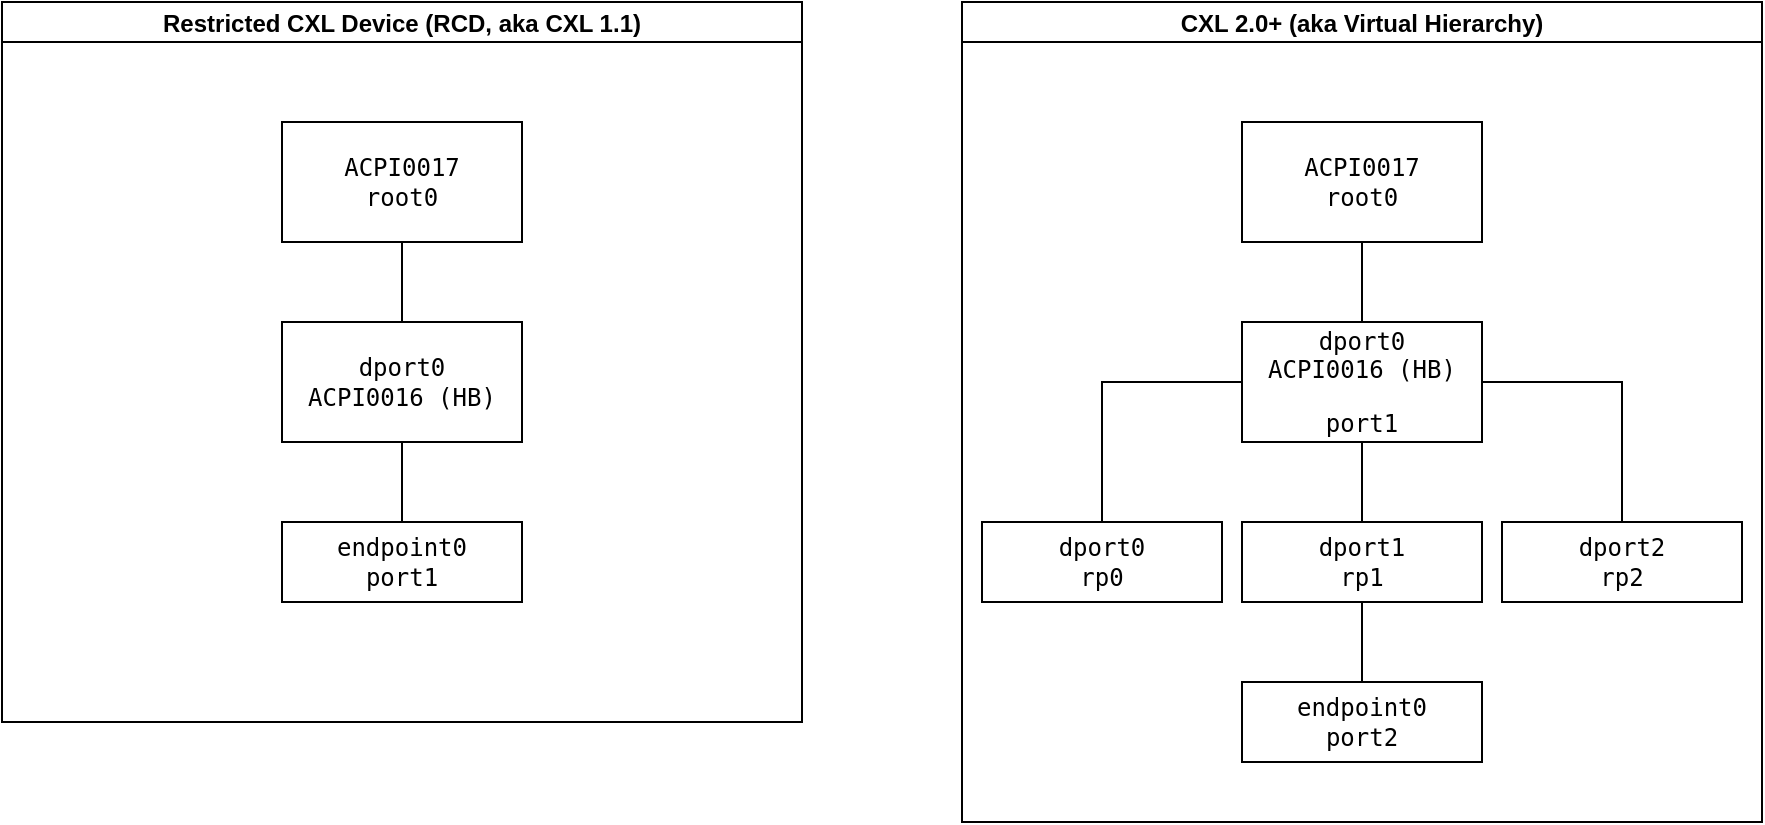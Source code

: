 <mxfile version="21.7.4" type="github">
  <diagram name="Page-1" id="55P_7ha76YZlzk3N81bV">
    <mxGraphModel dx="1434" dy="800" grid="1" gridSize="10" guides="1" tooltips="1" connect="1" arrows="1" fold="1" page="1" pageScale="1" pageWidth="850" pageHeight="1100" math="0" shadow="0">
      <root>
        <mxCell id="0" />
        <mxCell id="1" parent="0" />
        <mxCell id="1RW7GO_HvFz3gQQOvITE-8" value="Restricted CXL Device (RCD, aka CXL 1.1)" style="swimlane;startSize=20;horizontal=1;containerType=tree;" parent="1" vertex="1">
          <mxGeometry x="40" y="80" width="400" height="360" as="geometry" />
        </mxCell>
        <mxCell id="1RW7GO_HvFz3gQQOvITE-9" value="" style="edgeStyle=elbowEdgeStyle;elbow=vertical;sourcePerimeterSpacing=0;targetPerimeterSpacing=0;startArrow=none;endArrow=none;rounded=0;curved=0;" parent="1RW7GO_HvFz3gQQOvITE-8" source="1RW7GO_HvFz3gQQOvITE-10" target="1RW7GO_HvFz3gQQOvITE-11" edge="1">
          <mxGeometry relative="1" as="geometry" />
        </mxCell>
        <mxCell id="1RW7GO_HvFz3gQQOvITE-10" value="&lt;pre&gt;ACPI0017&lt;br&gt;root0&lt;/pre&gt;" style="whiteSpace=wrap;html=1;treeFolding=1;treeMoving=1;newEdgeStyle={&quot;edgeStyle&quot;:&quot;elbowEdgeStyle&quot;,&quot;startArrow&quot;:&quot;none&quot;,&quot;endArrow&quot;:&quot;none&quot;};" parent="1RW7GO_HvFz3gQQOvITE-8" vertex="1">
          <mxGeometry x="140" y="60" width="120" height="60" as="geometry" />
        </mxCell>
        <mxCell id="1RW7GO_HvFz3gQQOvITE-11" value="&lt;pre&gt;dport0&lt;br&gt;ACPI0016 (HB)&lt;/pre&gt;" style="whiteSpace=wrap;html=1;treeFolding=1;treeMoving=1;newEdgeStyle={&quot;edgeStyle&quot;:&quot;elbowEdgeStyle&quot;,&quot;startArrow&quot;:&quot;none&quot;,&quot;endArrow&quot;:&quot;none&quot;};" parent="1RW7GO_HvFz3gQQOvITE-8" vertex="1">
          <mxGeometry x="140" y="160" width="120" height="60" as="geometry" />
        </mxCell>
        <mxCell id="1RW7GO_HvFz3gQQOvITE-14" value="" style="edgeStyle=elbowEdgeStyle;elbow=vertical;sourcePerimeterSpacing=0;targetPerimeterSpacing=0;startArrow=none;endArrow=none;rounded=0;curved=0;" parent="1RW7GO_HvFz3gQQOvITE-8" source="1RW7GO_HvFz3gQQOvITE-11" target="1RW7GO_HvFz3gQQOvITE-15" edge="1">
          <mxGeometry relative="1" as="geometry">
            <mxPoint x="240" y="180" as="sourcePoint" />
          </mxGeometry>
        </mxCell>
        <mxCell id="1RW7GO_HvFz3gQQOvITE-15" value="&lt;pre&gt;&lt;pre style=&quot;border-color: var(--border-color);&quot;&gt;endpoint0&lt;br style=&quot;border-color: var(--border-color);&quot;&gt;port1&lt;/pre&gt;&lt;/pre&gt;" style="whiteSpace=wrap;html=1;treeFolding=1;treeMoving=1;newEdgeStyle={&quot;edgeStyle&quot;:&quot;elbowEdgeStyle&quot;,&quot;startArrow&quot;:&quot;none&quot;,&quot;endArrow&quot;:&quot;none&quot;};" parent="1RW7GO_HvFz3gQQOvITE-8" vertex="1">
          <mxGeometry x="140" y="260" width="120" height="40" as="geometry" />
        </mxCell>
        <mxCell id="1RW7GO_HvFz3gQQOvITE-57" value="CXL 2.0+ (aka Virtual Hierarchy)" style="swimlane;startSize=20;horizontal=1;containerType=tree;" parent="1" vertex="1">
          <mxGeometry x="520" y="80" width="400" height="410" as="geometry" />
        </mxCell>
        <mxCell id="1RW7GO_HvFz3gQQOvITE-58" value="" style="edgeStyle=elbowEdgeStyle;elbow=vertical;sourcePerimeterSpacing=0;targetPerimeterSpacing=0;startArrow=none;endArrow=none;rounded=0;curved=0;" parent="1RW7GO_HvFz3gQQOvITE-57" source="1RW7GO_HvFz3gQQOvITE-59" target="1RW7GO_HvFz3gQQOvITE-60" edge="1">
          <mxGeometry relative="1" as="geometry" />
        </mxCell>
        <mxCell id="1RW7GO_HvFz3gQQOvITE-59" value="&lt;pre&gt;ACPI0017&lt;br&gt;root0&lt;/pre&gt;" style="whiteSpace=wrap;html=1;treeFolding=1;treeMoving=1;newEdgeStyle={&quot;edgeStyle&quot;:&quot;elbowEdgeStyle&quot;,&quot;startArrow&quot;:&quot;none&quot;,&quot;endArrow&quot;:&quot;none&quot;};" parent="1RW7GO_HvFz3gQQOvITE-57" vertex="1">
          <mxGeometry x="140" y="60" width="120" height="60" as="geometry" />
        </mxCell>
        <mxCell id="1RW7GO_HvFz3gQQOvITE-60" value="&lt;pre&gt;dport0&lt;br&gt;ACPI0016 (HB)&lt;/pre&gt;&lt;pre&gt;port1&lt;/pre&gt;" style="whiteSpace=wrap;html=1;treeFolding=1;treeMoving=1;newEdgeStyle={&quot;edgeStyle&quot;:&quot;elbowEdgeStyle&quot;,&quot;startArrow&quot;:&quot;none&quot;,&quot;endArrow&quot;:&quot;none&quot;};" parent="1RW7GO_HvFz3gQQOvITE-57" vertex="1">
          <mxGeometry x="140" y="160" width="120" height="60" as="geometry" />
        </mxCell>
        <mxCell id="1RW7GO_HvFz3gQQOvITE-61" value="" style="edgeStyle=elbowEdgeStyle;elbow=vertical;sourcePerimeterSpacing=0;targetPerimeterSpacing=0;startArrow=none;endArrow=none;rounded=0;curved=0;" parent="1RW7GO_HvFz3gQQOvITE-57" source="1RW7GO_HvFz3gQQOvITE-60" target="1RW7GO_HvFz3gQQOvITE-62" edge="1">
          <mxGeometry relative="1" as="geometry">
            <mxPoint x="240" y="180" as="sourcePoint" />
          </mxGeometry>
        </mxCell>
        <mxCell id="1RW7GO_HvFz3gQQOvITE-62" value="&lt;pre&gt;&lt;pre style=&quot;border-color: var(--border-color);&quot;&gt;dport1&lt;br style=&quot;border-color: var(--border-color);&quot;&gt;rp1&lt;/pre&gt;&lt;/pre&gt;" style="whiteSpace=wrap;html=1;treeFolding=1;treeMoving=1;newEdgeStyle={&quot;edgeStyle&quot;:&quot;elbowEdgeStyle&quot;,&quot;startArrow&quot;:&quot;none&quot;,&quot;endArrow&quot;:&quot;none&quot;};" parent="1RW7GO_HvFz3gQQOvITE-57" vertex="1">
          <mxGeometry x="140" y="260" width="120" height="40" as="geometry" />
        </mxCell>
        <mxCell id="1RW7GO_HvFz3gQQOvITE-63" style="edgeStyle=elbowEdgeStyle;rounded=0;orthogonalLoop=1;jettySize=auto;html=1;startArrow=none;endArrow=none;exitX=0.5;exitY=1;exitDx=0;exitDy=0;" parent="1RW7GO_HvFz3gQQOvITE-57" source="1RW7GO_HvFz3gQQOvITE-62" target="1RW7GO_HvFz3gQQOvITE-62" edge="1">
          <mxGeometry relative="1" as="geometry" />
        </mxCell>
        <mxCell id="1RW7GO_HvFz3gQQOvITE-64" value="&lt;pre&gt;&lt;pre style=&quot;border-color: var(--border-color);&quot;&gt;dport2&lt;br style=&quot;border-color: var(--border-color);&quot;&gt;rp2&lt;/pre&gt;&lt;/pre&gt;" style="whiteSpace=wrap;html=1;treeFolding=1;treeMoving=1;newEdgeStyle={&quot;edgeStyle&quot;:&quot;elbowEdgeStyle&quot;,&quot;startArrow&quot;:&quot;none&quot;,&quot;endArrow&quot;:&quot;none&quot;};" parent="1RW7GO_HvFz3gQQOvITE-57" vertex="1">
          <mxGeometry x="270" y="260" width="120" height="40" as="geometry" />
        </mxCell>
        <mxCell id="1RW7GO_HvFz3gQQOvITE-65" value="&lt;pre&gt;&lt;pre style=&quot;border-color: var(--border-color);&quot;&gt;dport0&lt;br style=&quot;border-color: var(--border-color);&quot;&gt;rp0&lt;/pre&gt;&lt;/pre&gt;" style="whiteSpace=wrap;html=1;treeFolding=1;treeMoving=1;newEdgeStyle={&quot;edgeStyle&quot;:&quot;elbowEdgeStyle&quot;,&quot;startArrow&quot;:&quot;none&quot;,&quot;endArrow&quot;:&quot;none&quot;};" parent="1RW7GO_HvFz3gQQOvITE-57" vertex="1">
          <mxGeometry x="10" y="260" width="120" height="40" as="geometry" />
        </mxCell>
        <mxCell id="1RW7GO_HvFz3gQQOvITE-73" value="" style="edgeStyle=elbowEdgeStyle;elbow=vertical;sourcePerimeterSpacing=0;targetPerimeterSpacing=0;startArrow=none;endArrow=none;rounded=0;curved=0;" parent="1RW7GO_HvFz3gQQOvITE-57" source="1RW7GO_HvFz3gQQOvITE-62" target="1RW7GO_HvFz3gQQOvITE-74" edge="1">
          <mxGeometry relative="1" as="geometry">
            <mxPoint x="680" y="300" as="sourcePoint" />
          </mxGeometry>
        </mxCell>
        <mxCell id="1RW7GO_HvFz3gQQOvITE-74" value="&lt;pre&gt;&lt;pre style=&quot;border-color: var(--border-color);&quot;&gt;endpoint0&lt;br style=&quot;border-color: var(--border-color);&quot;&gt;port2&lt;/pre&gt;&lt;/pre&gt;" style="whiteSpace=wrap;html=1;treeFolding=1;treeMoving=1;newEdgeStyle={&quot;edgeStyle&quot;:&quot;elbowEdgeStyle&quot;,&quot;startArrow&quot;:&quot;none&quot;,&quot;endArrow&quot;:&quot;none&quot;};" parent="1RW7GO_HvFz3gQQOvITE-57" vertex="1">
          <mxGeometry x="140" y="340" width="120" height="40" as="geometry" />
        </mxCell>
        <mxCell id="1RW7GO_HvFz3gQQOvITE-68" value="" style="endArrow=none;html=1;rounded=0;entryX=0;entryY=0.5;entryDx=0;entryDy=0;exitX=0.5;exitY=0;exitDx=0;exitDy=0;" parent="1RW7GO_HvFz3gQQOvITE-57" source="1RW7GO_HvFz3gQQOvITE-65" target="1RW7GO_HvFz3gQQOvITE-60" edge="1">
          <mxGeometry width="50" height="50" relative="1" as="geometry">
            <mxPoint x="60" y="260" as="sourcePoint" />
            <mxPoint x="110" y="210" as="targetPoint" />
            <Array as="points">
              <mxPoint x="70" y="190" />
            </Array>
          </mxGeometry>
        </mxCell>
        <mxCell id="1RW7GO_HvFz3gQQOvITE-79" value="" style="endArrow=none;html=1;rounded=0;entryX=1;entryY=0.5;entryDx=0;entryDy=0;exitX=0.5;exitY=0;exitDx=0;exitDy=0;" parent="1RW7GO_HvFz3gQQOvITE-57" source="1RW7GO_HvFz3gQQOvITE-64" target="1RW7GO_HvFz3gQQOvITE-60" edge="1">
          <mxGeometry width="50" height="50" relative="1" as="geometry">
            <mxPoint x="70" y="270" as="sourcePoint" />
            <mxPoint x="150" y="200" as="targetPoint" />
            <Array as="points">
              <mxPoint x="330" y="190" />
            </Array>
          </mxGeometry>
        </mxCell>
      </root>
    </mxGraphModel>
  </diagram>
</mxfile>
